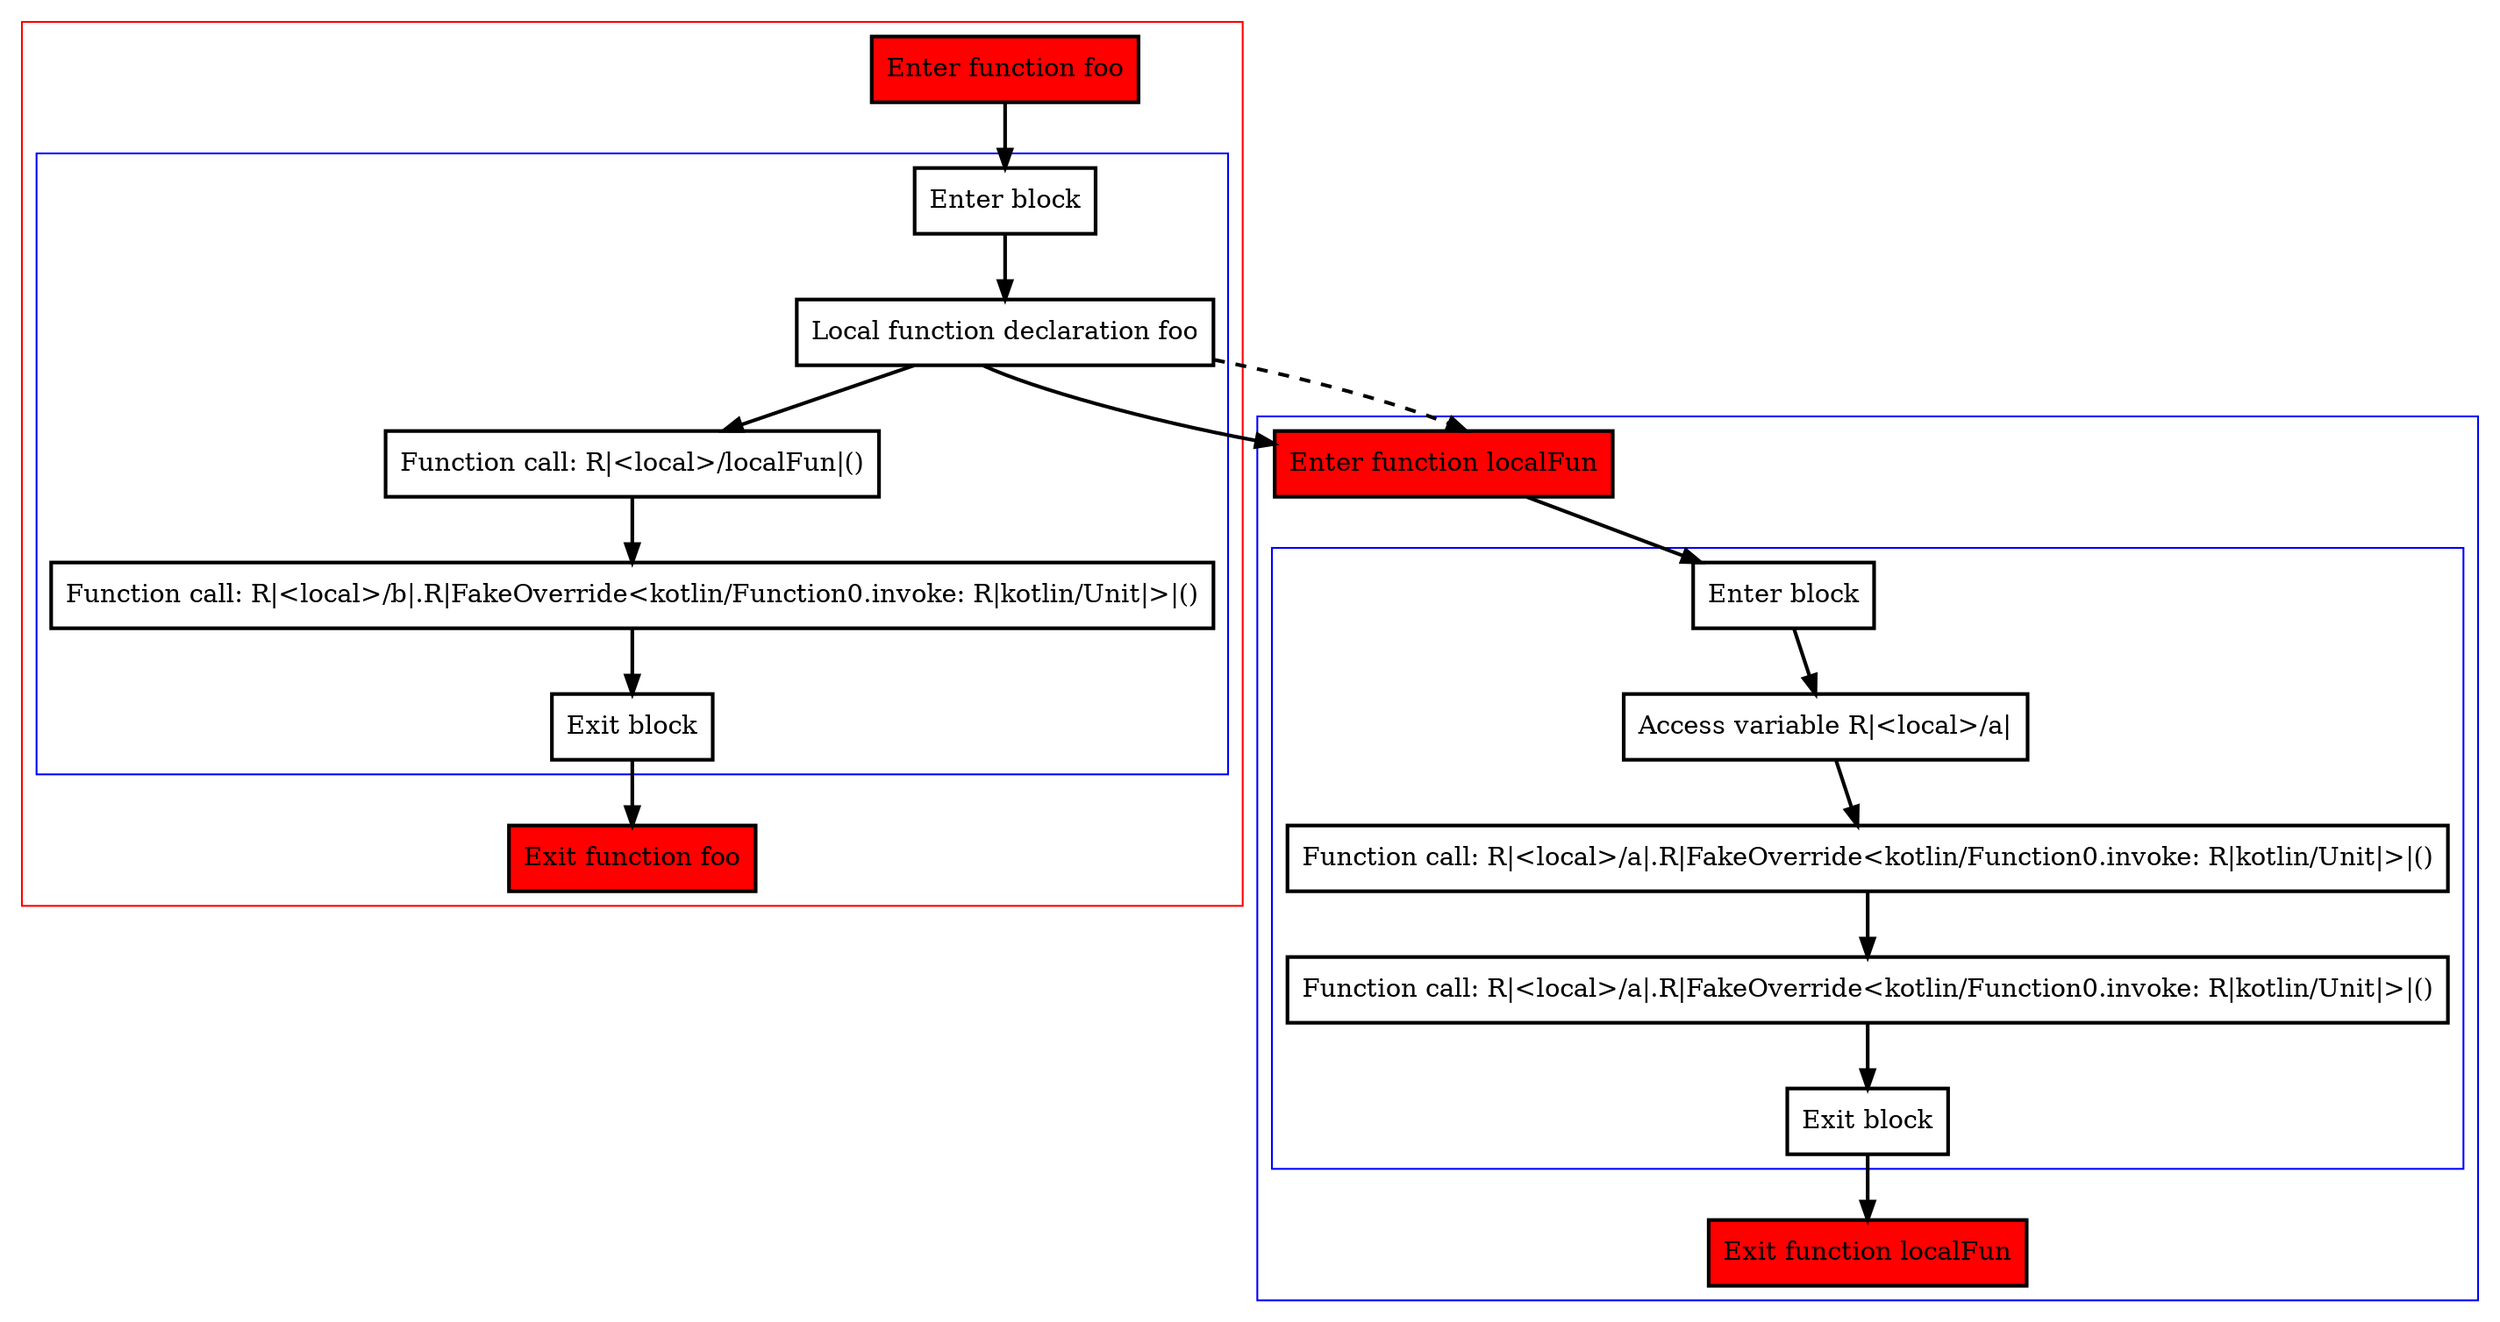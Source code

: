 digraph inLocalFunction_kt {
    graph [nodesep=3]
    node [shape=box penwidth=2]
    edge [penwidth=2]

    subgraph cluster_0 {
        color=red
        0 [label="Enter function foo" style="filled" fillcolor=red];
        subgraph cluster_1 {
            color=blue
            1 [label="Enter block"];
            2 [label="Local function declaration foo"];
            3 [label="Function call: R|<local>/localFun|()"];
            4 [label="Function call: R|<local>/b|.R|FakeOverride<kotlin/Function0.invoke: R|kotlin/Unit|>|()"];
            5 [label="Exit block"];
        }
        6 [label="Exit function foo" style="filled" fillcolor=red];
    }
    subgraph cluster_2 {
        color=blue
        7 [label="Enter function localFun" style="filled" fillcolor=red];
        subgraph cluster_3 {
            color=blue
            8 [label="Enter block"];
            9 [label="Access variable R|<local>/a|"];
            10 [label="Function call: R|<local>/a|.R|FakeOverride<kotlin/Function0.invoke: R|kotlin/Unit|>|()"];
            11 [label="Function call: R|<local>/a|.R|FakeOverride<kotlin/Function0.invoke: R|kotlin/Unit|>|()"];
            12 [label="Exit block"];
        }
        13 [label="Exit function localFun" style="filled" fillcolor=red];
    }
    0 -> {1};
    1 -> {2};
    2 -> {7 3};
    2 -> {7} [style=dashed];
    3 -> {4};
    4 -> {5};
    5 -> {6};
    7 -> {8};
    8 -> {9};
    9 -> {10};
    10 -> {11};
    11 -> {12};
    12 -> {13};

}
